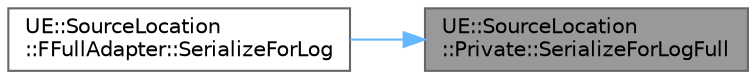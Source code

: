 digraph "UE::SourceLocation::Private::SerializeForLogFull"
{
 // INTERACTIVE_SVG=YES
 // LATEX_PDF_SIZE
  bgcolor="transparent";
  edge [fontname=Helvetica,fontsize=10,labelfontname=Helvetica,labelfontsize=10];
  node [fontname=Helvetica,fontsize=10,shape=box,height=0.2,width=0.4];
  rankdir="RL";
  Node1 [id="Node000001",label="UE::SourceLocation\l::Private::SerializeForLogFull",height=0.2,width=0.4,color="gray40", fillcolor="grey60", style="filled", fontcolor="black",tooltip=" "];
  Node1 -> Node2 [id="edge1_Node000001_Node000002",dir="back",color="steelblue1",style="solid",tooltip=" "];
  Node2 [id="Node000002",label="UE::SourceLocation\l::FFullAdapter::SerializeForLog",height=0.2,width=0.4,color="grey40", fillcolor="white", style="filled",URL="$d6/dca/structUE_1_1SourceLocation_1_1FFullAdapter.html#a214a8d213e6442211c5588c35e61ee72",tooltip=" "];
}
